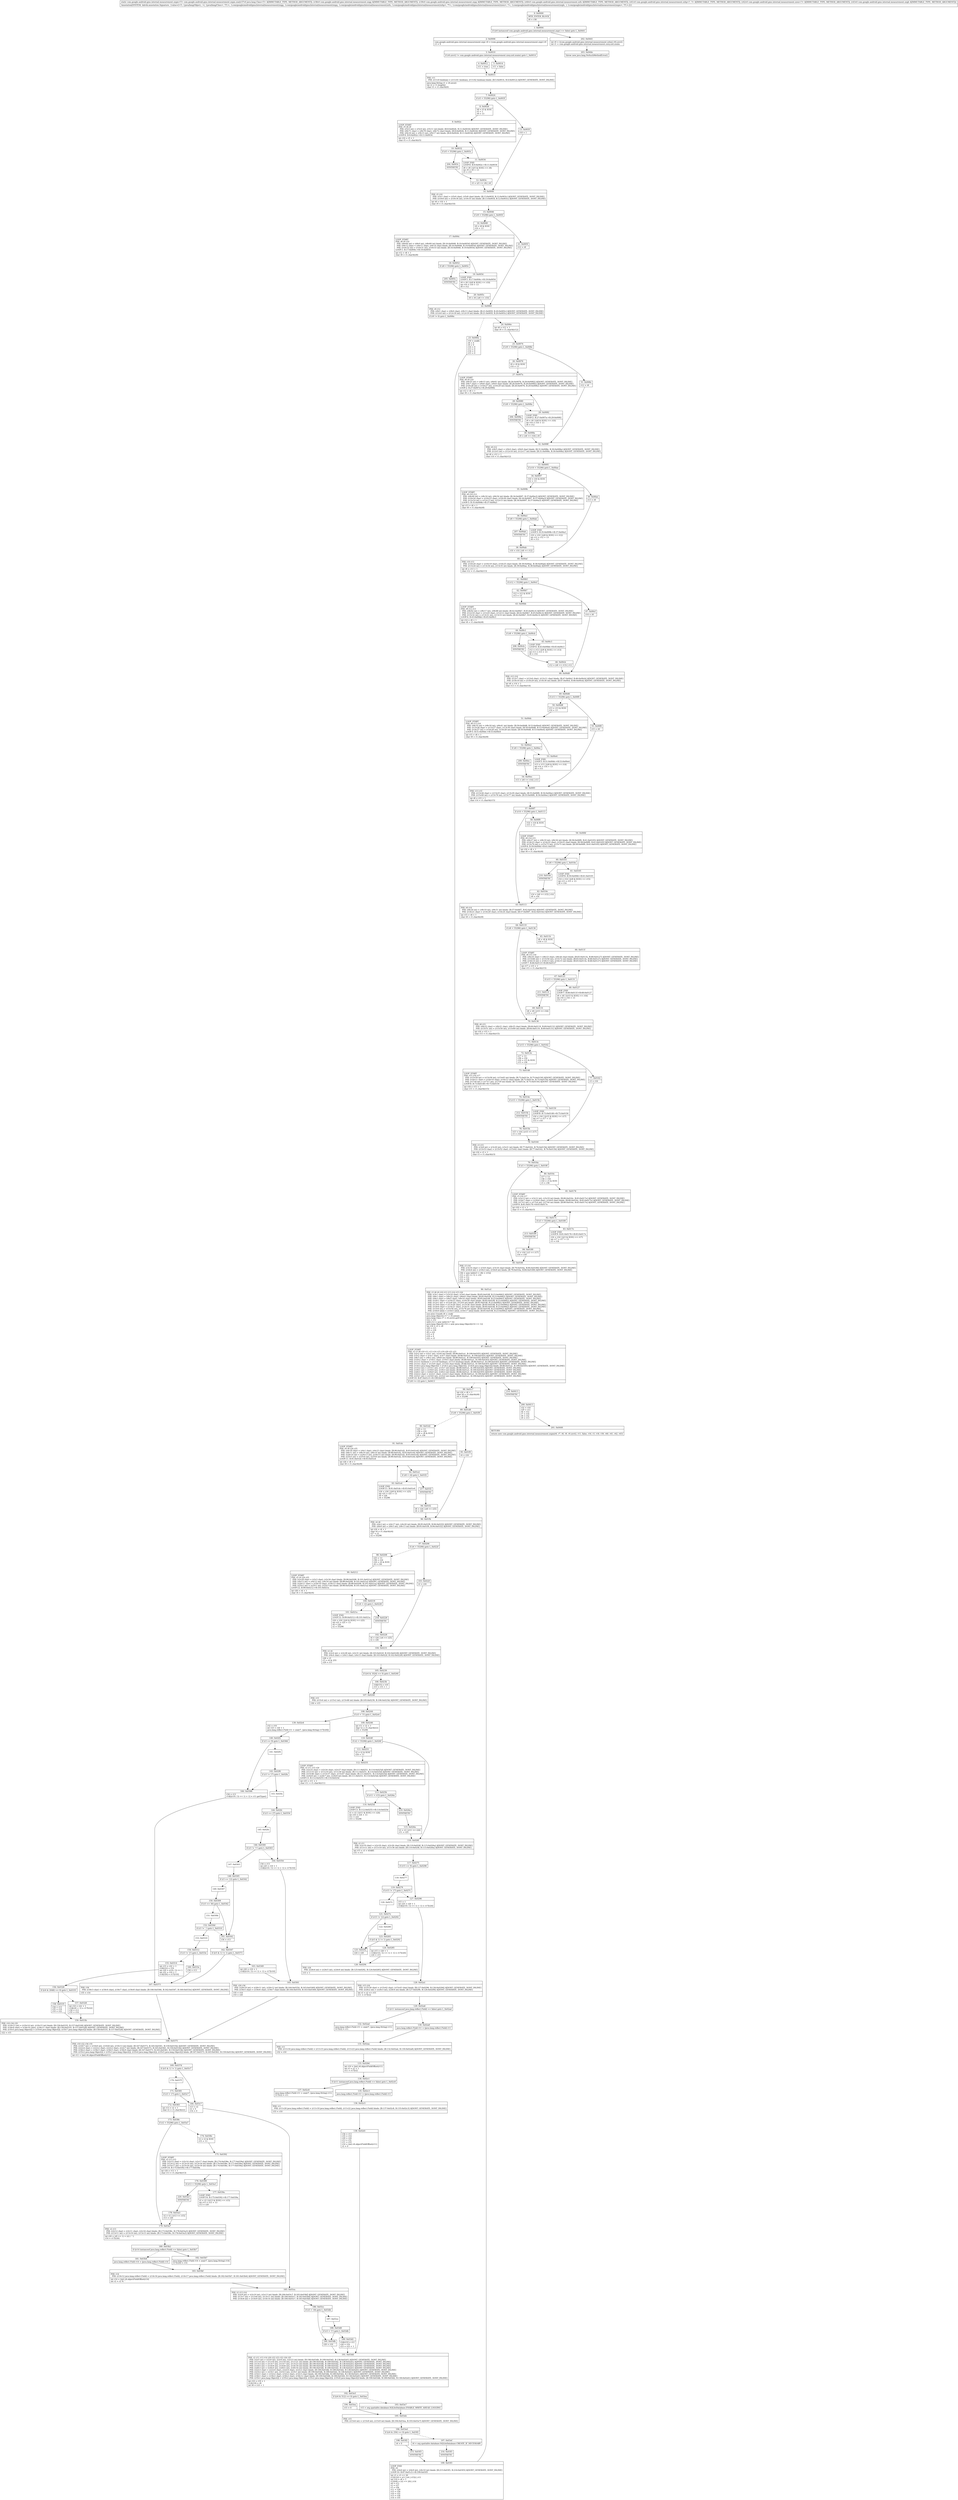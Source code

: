 digraph "CFG forcom.google.android.gms.internal.measurement.zzgm.zza(Ljava\/lang\/Class;Lcom\/google\/android\/gms\/internal\/measurement\/zzgg;Lcom\/google\/android\/gms\/internal\/measurement\/zzgq;Lcom\/google\/android\/gms\/internal\/measurement\/zzfs;Lcom\/google\/android\/gms\/internal\/measurement\/zzhp;Lcom\/google\/android\/gms\/internal\/measurement\/zzen;Lcom\/google\/android\/gms\/internal\/measurement\/zzgb;)Lcom\/google\/android\/gms\/internal\/measurement\/zzgm;" {
Node_0 [shape=record,label="{0\:\ 0x0000|MTH_ENTER_BLOCK\l|r0 = r38\l}"];
Node_1 [shape=record,label="{1\:\ 0x0004|if ((r0 instanceof com.google.android.gms.internal.measurement.zzgv) == false) goto L_0x0441\l}"];
Node_2 [shape=record,label="{2\:\ 0x0006|com.google.android.gms.internal.measurement.zzgv r0 = (com.google.android.gms.internal.measurement.zzgv) r0\lr3 = 0\l}"];
Node_3 [shape=record,label="{3\:\ 0x0010|if (r0.zzvr() != com.google.android.gms.internal.measurement.zzey.zzd.zzaim) goto L_0x0014\l}"];
Node_4 [shape=record,label="{4\:\ 0x0012|r11 = true\l}"];
Node_5 [shape=record,label="{5\:\ 0x0014|r11 = false\l}"];
Node_6 [shape=record,label="{6\:\ 0x0015|PHI: r11 \l  PHI: (r11v0 boolean) = (r11v41 boolean), (r11v42 boolean) binds: [B:5:0x0014, B:4:0x0012] A[DONT_GENERATE, DONT_INLINE]\l|java.lang.String r1 = r0.zzvz()\lint r2 = r1.length()\lchar r5 = r1.charAt(0)\l}"];
Node_7 [shape=record,label="{7\:\ 0x0024|if (r5 \< 55296) goto L_0x003f\l}"];
Node_8 [shape=record,label="{8\:\ 0x0026|r8 = r5 & 8191\lr5 = 1\lr9 = 13\l}"];
Node_9 [shape=record,label="{9\:\ 0x002c|LOOP_START\lPHI: r5 r8 r9 \l  PHI: (r5v5 int) = (r5v4 int), (r5v11 int) binds: [B:8:0x0026, B:11:0x0034] A[DONT_GENERATE, DONT_INLINE]\l  PHI: (r8v71 char) = (r8v70 char), (r8v72 char) binds: [B:8:0x0026, B:11:0x0034] A[DONT_GENERATE, DONT_INLINE]\l  PHI: (r9v16 int) = (r9v15 int), (r9v17 int) binds: [B:8:0x0026, B:11:0x0034] A[DONT_GENERATE, DONT_INLINE]\lLOOP:0: B:9:0x002c\-\>B:11:0x0034\l|int r10 = r5 + 1\lchar r5 = r1.charAt(r5)\l}"];
Node_10 [shape=record,label="{10\:\ 0x0032|if (r5 \< 55296) goto L_0x003c\l}"];
Node_11 [shape=record,label="{11\:\ 0x0034|LOOP_END\lLOOP:0: B:9:0x002c\-\>B:11:0x0034\l|r8 = r8 \| ((r5 & 8191) \<\< r9)\lint r9 = r9 + 13\lr5 = r10\l}"];
Node_12 [shape=record,label="{12\:\ 0x003c|r5 = (r5 \<\< r9) \| r8\l}"];
Node_13 [shape=record,label="{13\:\ 0x003f|r10 = 1\l}"];
Node_14 [shape=record,label="{14\:\ 0x0040|PHI: r5 r10 \l  PHI: (r5v1 char) = (r5v0 char), (r5v8 char) binds: [B:13:0x003f, B:12:0x003c] A[DONT_GENERATE, DONT_INLINE]\l  PHI: (r10v0 int) = (r10v34 int), (r10v35 int) binds: [B:13:0x003f, B:12:0x003c] A[DONT_GENERATE, DONT_INLINE]\l|int r8 = r10 + 1\lchar r9 = r1.charAt(r10)\l}"];
Node_15 [shape=record,label="{15\:\ 0x0046|if (r9 \< 55296) goto L_0x005f\l}"];
Node_16 [shape=record,label="{16\:\ 0x0048|r9 = r9 & 8191\lr10 = 13\l}"];
Node_17 [shape=record,label="{17\:\ 0x004c|LOOP_START\lPHI: r8 r9 r10 \l  PHI: (r8v64 int) = (r8v0 int), (r8v69 int) binds: [B:16:0x0048, B:19:0x0054] A[DONT_GENERATE, DONT_INLINE]\l  PHI: (r9v12 char) = (r9v11 char), (r9v14 char) binds: [B:16:0x0048, B:19:0x0054] A[DONT_GENERATE, DONT_INLINE]\l  PHI: (r10v32 int) = (r10v31 int), (r10v33 int) binds: [B:16:0x0048, B:19:0x0054] A[DONT_GENERATE, DONT_INLINE]\lLOOP:1: B:17:0x004c\-\>B:19:0x0054\l|int r12 = r8 + 1\lchar r8 = r1.charAt(r8)\l}"];
Node_18 [shape=record,label="{18\:\ 0x0052|if (r8 \< 55296) goto L_0x005c\l}"];
Node_19 [shape=record,label="{19\:\ 0x0054|LOOP_END\lLOOP:1: B:17:0x004c\-\>B:19:0x0054\l|r9 = r9 \| ((r8 & 8191) \<\< r10)\lint r10 = r10 + 13\lr8 = r12\l}"];
Node_20 [shape=record,label="{20\:\ 0x005c|r9 = r9 \| (r8 \<\< r10)\l}"];
Node_21 [shape=record,label="{21\:\ 0x005f|r12 = r8\l}"];
Node_22 [shape=record,label="{22\:\ 0x0060|PHI: r9 r12 \l  PHI: (r9v1 char) = (r9v0 char), (r9v13 char) binds: [B:21:0x005f, B:20:0x005c] A[DONT_GENERATE, DONT_INLINE]\l  PHI: (r12v0 int) = (r12v18 int), (r12v19 int) binds: [B:21:0x005f, B:20:0x005c] A[DONT_GENERATE, DONT_INLINE]\l|if (r9 != 0) goto L_0x006e\l}"];
Node_23 [shape=record,label="{23\:\ 0x0062|r16 = zzakh\lr8 = 0\lr9 = 0\lr10 = 0\lr13 = 0\lr14 = 0\lr15 = 0\l}"];
Node_24 [shape=record,label="{24\:\ 0x006e|int r8 = r12 + 1\lchar r9 = r1.charAt(r12)\l}"];
Node_25 [shape=record,label="{25\:\ 0x0074|if (r9 \< 55296) goto L_0x008e\l}"];
Node_26 [shape=record,label="{26\:\ 0x0076|r9 = r9 & 8191\lr10 = 13\l}"];
Node_27 [shape=record,label="{27\:\ 0x007a|LOOP_START\lPHI: r8 r9 r10 \l  PHI: (r8v55 int) = (r8v15 int), (r8v61 int) binds: [B:26:0x0076, B:29:0x0082] A[DONT_GENERATE, DONT_INLINE]\l  PHI: (r9v7 char) = (r9v6 char), (r9v9 char) binds: [B:26:0x0076, B:29:0x0082] A[DONT_GENERATE, DONT_INLINE]\l  PHI: (r10v28 int) = (r10v27 int), (r10v29 int) binds: [B:26:0x0076, B:29:0x0082] A[DONT_GENERATE, DONT_INLINE]\lLOOP:2: B:27:0x007a\-\>B:29:0x0082\l|int r12 = r8 + 1\lchar r8 = r1.charAt(r8)\l}"];
Node_28 [shape=record,label="{28\:\ 0x0080|if (r8 \< 55296) goto L_0x008a\l}"];
Node_29 [shape=record,label="{29\:\ 0x0082|LOOP_END\lLOOP:2: B:27:0x007a\-\>B:29:0x0082\l|r9 = r9 \| ((r8 & 8191) \<\< r10)\lint r10 = r10 + 13\lr8 = r12\l}"];
Node_30 [shape=record,label="{30\:\ 0x008a|r9 = (r8 \<\< r10) \| r9\l}"];
Node_31 [shape=record,label="{31\:\ 0x008e|r12 = r8\l}"];
Node_32 [shape=record,label="{32\:\ 0x008f|PHI: r9 r12 \l  PHI: (r9v5 char) = (r9v4 char), (r9v8 char) binds: [B:31:0x008e, B:30:0x008a] A[DONT_GENERATE, DONT_INLINE]\l  PHI: (r12v5 int) = (r12v16 int), (r12v17 int) binds: [B:31:0x008e, B:30:0x008a] A[DONT_GENERATE, DONT_INLINE]\l|int r8 = r12 + 1\lchar r10 = r1.charAt(r12)\l}"];
Node_33 [shape=record,label="{33\:\ 0x0095|if (r10 \< 55296) goto L_0x00ae\l}"];
Node_34 [shape=record,label="{34\:\ 0x0097|r10 = r10 & 8191\lr12 = 13\l}"];
Node_35 [shape=record,label="{35\:\ 0x009b|LOOP_START\lPHI: r8 r10 r12 \l  PHI: (r8v49 int) = (r8v16 int), (r8v54 int) binds: [B:34:0x0097, B:37:0x00a3] A[DONT_GENERATE, DONT_INLINE]\l  PHI: (r10v24 char) = (r10v23 char), (r10v26 char) binds: [B:34:0x0097, B:37:0x00a3] A[DONT_GENERATE, DONT_INLINE]\l  PHI: (r12v14 int) = (r12v13 int), (r12v15 int) binds: [B:34:0x0097, B:37:0x00a3] A[DONT_GENERATE, DONT_INLINE]\lLOOP:3: B:35:0x009b\-\>B:37:0x00a3\l|int r13 = r8 + 1\lchar r8 = r1.charAt(r8)\l}"];
Node_36 [shape=record,label="{36\:\ 0x00a1|if (r8 \< 55296) goto L_0x00ab\l}"];
Node_37 [shape=record,label="{37\:\ 0x00a3|LOOP_END\lLOOP:3: B:35:0x009b\-\>B:37:0x00a3\l|r10 = r10 \| ((r8 & 8191) \<\< r12)\lint r12 = r12 + 13\lr8 = r13\l}"];
Node_38 [shape=record,label="{38\:\ 0x00ab|r10 = r10 \| (r8 \<\< r12)\l}"];
Node_39 [shape=record,label="{39\:\ 0x00ae|r13 = r8\l}"];
Node_40 [shape=record,label="{40\:\ 0x00af|PHI: r10 r13 \l  PHI: (r10v20 char) = (r10v19 char), (r10v25 char) binds: [B:39:0x00ae, B:38:0x00ab] A[DONT_GENERATE, DONT_INLINE]\l  PHI: (r13v24 int) = (r13v34 int), (r13v35 int) binds: [B:39:0x00ae, B:38:0x00ab] A[DONT_GENERATE, DONT_INLINE]\l|int r8 = r13 + 1\lchar r12 = r1.charAt(r13)\l}"];
Node_41 [shape=record,label="{41\:\ 0x00b5|if (r12 \< 55296) goto L_0x00cf\l}"];
Node_42 [shape=record,label="{42\:\ 0x00b7|r12 = r12 & 8191\lr13 = 13\l}"];
Node_43 [shape=record,label="{43\:\ 0x00bb|LOOP_START\lPHI: r8 r12 r13 \l  PHI: (r8v42 int) = (r8v17 int), (r8v48 int) binds: [B:42:0x00b7, B:45:0x00c3] A[DONT_GENERATE, DONT_INLINE]\l  PHI: (r12v10 char) = (r12v9 char), (r12v12 char) binds: [B:42:0x00b7, B:45:0x00c3] A[DONT_GENERATE, DONT_INLINE]\l  PHI: (r13v32 int) = (r13v31 int), (r13v33 int) binds: [B:42:0x00b7, B:45:0x00c3] A[DONT_GENERATE, DONT_INLINE]\lLOOP:4: B:43:0x00bb\-\>B:45:0x00c3\l|int r14 = r8 + 1\lchar r8 = r1.charAt(r8)\l}"];
Node_44 [shape=record,label="{44\:\ 0x00c1|if (r8 \< 55296) goto L_0x00cb\l}"];
Node_45 [shape=record,label="{45\:\ 0x00c3|LOOP_END\lLOOP:4: B:43:0x00bb\-\>B:45:0x00c3\l|r12 = r12 \| ((r8 & 8191) \<\< r13)\lint r13 = r13 + 13\lr8 = r14\l}"];
Node_46 [shape=record,label="{46\:\ 0x00cb|r12 = (r8 \<\< r13) \| r12\l}"];
Node_47 [shape=record,label="{47\:\ 0x00cf|r14 = r8\l}"];
Node_48 [shape=record,label="{48\:\ 0x00d0|PHI: r12 r14 \l  PHI: (r12v7 char) = (r12v6 char), (r12v11 char) binds: [B:47:0x00cf, B:46:0x00cb] A[DONT_GENERATE, DONT_INLINE]\l  PHI: (r14v19 int) = (r14v29 int), (r14v30 int) binds: [B:47:0x00cf, B:46:0x00cb] A[DONT_GENERATE, DONT_INLINE]\l|int r8 = r14 + 1\lchar r13 = r1.charAt(r14)\l}"];
Node_49 [shape=record,label="{49\:\ 0x00d6|if (r13 \< 55296) goto L_0x00f0\l}"];
Node_50 [shape=record,label="{50\:\ 0x00d8|r13 = r13 & 8191\lr14 = 13\l}"];
Node_51 [shape=record,label="{51\:\ 0x00dc|LOOP_START\lPHI: r8 r13 r14 \l  PHI: (r8v35 int) = (r8v18 int), (r8v41 int) binds: [B:50:0x00d8, B:53:0x00e4] A[DONT_GENERATE, DONT_INLINE]\l  PHI: (r13v28 char) = (r13v27 char), (r13v30 char) binds: [B:50:0x00d8, B:53:0x00e4] A[DONT_GENERATE, DONT_INLINE]\l  PHI: (r14v27 int) = (r14v26 int), (r14v28 int) binds: [B:50:0x00d8, B:53:0x00e4] A[DONT_GENERATE, DONT_INLINE]\lLOOP:5: B:51:0x00dc\-\>B:53:0x00e4\l|int r15 = r8 + 1\lchar r8 = r1.charAt(r8)\l}"];
Node_52 [shape=record,label="{52\:\ 0x00e2|if (r8 \< 55296) goto L_0x00ec\l}"];
Node_53 [shape=record,label="{53\:\ 0x00e4|LOOP_END\lLOOP:5: B:51:0x00dc\-\>B:53:0x00e4\l|r13 = r13 \| ((r8 & 8191) \<\< r14)\lint r14 = r14 + 13\lr8 = r15\l}"];
Node_54 [shape=record,label="{54\:\ 0x00ec|r13 = (r8 \<\< r14) \| r13\l}"];
Node_55 [shape=record,label="{55\:\ 0x00f0|r15 = r8\l}"];
Node_56 [shape=record,label="{56\:\ 0x00f1|PHI: r13 r15 \l  PHI: (r13v26 char) = (r13v25 char), (r13v29 char) binds: [B:55:0x00f0, B:54:0x00ec] A[DONT_GENERATE, DONT_INLINE]\l  PHI: (r15v49 int) = (r15v76 int), (r15v77 int) binds: [B:55:0x00f0, B:54:0x00ec] A[DONT_GENERATE, DONT_INLINE]\l|int r8 = r15 + 1\lchar r14 = r1.charAt(r15)\l}"];
Node_57 [shape=record,label="{57\:\ 0x00f7|if (r14 \< 55296) goto L_0x0113\l}"];
Node_58 [shape=record,label="{58\:\ 0x00f9|r14 = r14 & 8191\lr15 = 13\l}"];
Node_59 [shape=record,label="{59\:\ 0x00fd|LOOP_START\lPHI: r8 r14 r15 \l  PHI: (r8v27 int) = (r8v19 int), (r8v34 int) binds: [B:58:0x00f9, B:61:0x0105] A[DONT_GENERATE, DONT_INLINE]\l  PHI: (r14v23 char) = (r14v22 char), (r14v25 char) binds: [B:58:0x00f9, B:61:0x0105] A[DONT_GENERATE, DONT_INLINE]\l  PHI: (r15v74 int) = (r15v73 int), (r15v75 int) binds: [B:58:0x00f9, B:61:0x0105] A[DONT_GENERATE, DONT_INLINE]\lLOOP:6: B:59:0x00fd\-\>B:61:0x0105\l|int r16 = r8 + 1\lchar r8 = r1.charAt(r8)\l}"];
Node_60 [shape=record,label="{60\:\ 0x0103|if (r8 \< 55296) goto L_0x010e\l}"];
Node_61 [shape=record,label="{61\:\ 0x0105|LOOP_END\lLOOP:6: B:59:0x00fd\-\>B:61:0x0105\l|r14 = r14 \| ((r8 & 8191) \<\< r15)\lint r15 = r15 + 13\lr8 = r16\l}"];
Node_62 [shape=record,label="{62\:\ 0x010e|r14 = (r8 \<\< r15) \| r14\lr8 = r16\l}"];
Node_63 [shape=record,label="{63\:\ 0x0113|PHI: r8 r14 \l  PHI: (r8v20 int) = (r8v19 int), (r8v31 int) binds: [B:57:0x00f7, B:62:0x010e] A[DONT_GENERATE, DONT_INLINE]\l  PHI: (r14v21 char) = (r14v20 char), (r14v24 char) binds: [B:57:0x00f7, B:62:0x010e] A[DONT_GENERATE, DONT_INLINE]\l|int r15 = r8 + 1\lchar r8 = r1.charAt(r8)\l}"];
Node_64 [shape=record,label="{64\:\ 0x0119|if (r8 \< 55296) goto L_0x0136\l}"];
Node_65 [shape=record,label="{65\:\ 0x011b|r8 = r8 & 8191\lr16 = 13\l}"];
Node_66 [shape=record,label="{66\:\ 0x011f|LOOP_START\lPHI: r8 r15 r16 \l  PHI: (r8v24 char) = (r8v23 char), (r8v26 char) binds: [B:65:0x011b, B:68:0x0127] A[DONT_GENERATE, DONT_INLINE]\l  PHI: (r15v66 int) = (r15v50 int), (r15v72 int) binds: [B:65:0x011b, B:68:0x0127] A[DONT_GENERATE, DONT_INLINE]\l  PHI: (r16v14 int) = (r16v13 int), (r16v15 int) binds: [B:65:0x011b, B:68:0x0127] A[DONT_GENERATE, DONT_INLINE]\lLOOP:7: B:66:0x011f\-\>B:68:0x0127\l|int r17 = r15 + 1\lchar r15 = r1.charAt(r15)\l}"];
Node_67 [shape=record,label="{67\:\ 0x0125|if (r15 \< 55296) goto L_0x0131\l}"];
Node_68 [shape=record,label="{68\:\ 0x0127|LOOP_END\lLOOP:7: B:66:0x011f\-\>B:68:0x0127\l|r8 = r8 \| ((r15 & 8191) \<\< r16)\lint r16 = r16 + 13\lr15 = r17\l}"];
Node_69 [shape=record,label="{69\:\ 0x0131|r8 = r8 \| (r15 \<\< r16)\lr15 = r17\l}"];
Node_70 [shape=record,label="{70\:\ 0x0136|PHI: r8 r15 \l  PHI: (r8v22 char) = (r8v21 char), (r8v25 char) binds: [B:64:0x0119, B:69:0x0131] A[DONT_GENERATE, DONT_INLINE]\l  PHI: (r15v51 int) = (r15v50 int), (r15v69 int) binds: [B:64:0x0119, B:69:0x0131] A[DONT_GENERATE, DONT_INLINE]\l|int r16 = r15 + 1\lchar r15 = r1.charAt(r15)\l}"];
Node_71 [shape=record,label="{71\:\ 0x013c|if (r15 \< 55296) goto L_0x0162\l}"];
Node_72 [shape=record,label="{72\:\ 0x013e|r17 = 13\lr36 = r16\lr16 = r15 & 8191\lr15 = r36\l}"];
Node_73 [shape=record,label="{73\:\ 0x0148|LOOP_START\lPHI: r15 r16 r17 \l  PHI: (r15v59 int) = (r15v58 int), (r15v65 int) binds: [B:72:0x013e, B:75:0x0150] A[DONT_GENERATE, DONT_INLINE]\l  PHI: (r16v11 char) = (r16v10 char), (r16v12 char) binds: [B:72:0x013e, B:75:0x0150] A[DONT_GENERATE, DONT_INLINE]\l  PHI: (r17v8 int) = (r17v7 int), (r17v9 int) binds: [B:72:0x013e, B:75:0x0150] A[DONT_GENERATE, DONT_INLINE]\lLOOP:8: B:73:0x0148\-\>B:75:0x0150\l|int r18 = r15 + 1\lchar r15 = r1.charAt(r15)\l}"];
Node_74 [shape=record,label="{74\:\ 0x014e|if (r15 \< 55296) goto L_0x015b\l}"];
Node_75 [shape=record,label="{75\:\ 0x0150|LOOP_END\lLOOP:8: B:73:0x0148\-\>B:75:0x0150\l|r16 = r16 \| ((r15 & 8191) \<\< r17)\lint r17 = r17 + 13\lr15 = r18\l}"];
Node_76 [shape=record,label="{76\:\ 0x015b|r15 = r16 \| (r15 \<\< r17)\lr3 = r18\l}"];
Node_77 [shape=record,label="{77\:\ 0x0162|r3 = r16\l}"];
Node_78 [shape=record,label="{78\:\ 0x0164|PHI: r3 r15 \l  PHI: (r3v8 int) = (r3v20 int), (r3v21 int) binds: [B:77:0x0162, B:76:0x015b] A[DONT_GENERATE, DONT_INLINE]\l  PHI: (r15v53 char) = (r15v52 char), (r15v62 char) binds: [B:77:0x0162, B:76:0x015b] A[DONT_GENERATE, DONT_INLINE]\l|int r16 = r3 + 1\lchar r3 = r1.charAt(r3)\l}"];
Node_79 [shape=record,label="{79\:\ 0x016a|if (r3 \< 55296) goto L_0x018f\l}"];
Node_80 [shape=record,label="{80\:\ 0x016c|r17 = 13\lr36 = r16\lr16 = r3 & 8191\lr3 = r36\l}"];
Node_81 [shape=record,label="{81\:\ 0x0176|LOOP_START\lPHI: r3 r16 r17 \l  PHI: (r3v13 int) = (r3v12 int), (r3v19 int) binds: [B:80:0x016c, B:83:0x017e] A[DONT_GENERATE, DONT_INLINE]\l  PHI: (r16v7 char) = (r16v6 char), (r16v9 char) binds: [B:80:0x016c, B:83:0x017e] A[DONT_GENERATE, DONT_INLINE]\l  PHI: (r17v5 int) = (r17v4 int), (r17v6 int) binds: [B:80:0x016c, B:83:0x017e] A[DONT_GENERATE, DONT_INLINE]\lLOOP:9: B:81:0x0176\-\>B:83:0x017e\l|int r18 = r3 + 1\lchar r3 = r1.charAt(r3)\l}"];
Node_82 [shape=record,label="{82\:\ 0x017c|if (r3 \< 55296) goto L_0x0189\l}"];
Node_83 [shape=record,label="{83\:\ 0x017e|LOOP_END\lLOOP:9: B:81:0x0176\-\>B:83:0x017e\l|r16 = r16 \| ((r3 & 8191) \<\< r17)\lint r17 = r17 + 13\lr3 = r18\l}"];
Node_84 [shape=record,label="{84\:\ 0x0189|r3 = r16 \| (r3 \<\< r17)\lr16 = r18\l}"];
Node_85 [shape=record,label="{85\:\ 0x018f|PHI: r3 r16 \l  PHI: (r3v10 char) = (r3v9 char), (r3v16 char) binds: [B:79:0x016a, B:84:0x0189] A[DONT_GENERATE, DONT_INLINE]\l  PHI: (r16v4 int) = (r16v3 int), (r16v8 int) binds: [B:79:0x016a, B:84:0x0189] A[DONT_GENERATE, DONT_INLINE]\l|r36 = new int[((r3 + r8) + r15)]\lr15 = (r9 \<\< 1) + r10\lr10 = r12\lr12 = r16\lr16 = r36\l}"];
Node_86 [shape=record,label="{86\:\ 0x01a1|PHI: r3 r8 r9 r10 r12 r13 r14 r15 r16 \l  PHI: (r3v1 char) = (r3v10 char), (r3v0 char) binds: [B:85:0x018f, B:23:0x0062] A[DONT_GENERATE, DONT_INLINE]\l  PHI: (r8v1 char) = (r8v22 char), (r8v63 char) binds: [B:85:0x018f, B:23:0x0062] A[DONT_GENERATE, DONT_INLINE]\l  PHI: (r9v2 char) = (r9v5 char), (r9v10 char) binds: [B:85:0x018f, B:23:0x0062] A[DONT_GENERATE, DONT_INLINE]\l  PHI: (r10v1 char) = (r10v22 char), (r10v30 char) binds: [B:85:0x018f, B:23:0x0062] A[DONT_GENERATE, DONT_INLINE]\l  PHI: (r12v1 int) = (r12v8 int), (r12v0 int) binds: [B:85:0x018f, B:23:0x0062] A[DONT_GENERATE, DONT_INLINE]\l  PHI: (r13v0 char) = (r13v26 char), (r13v36 char) binds: [B:85:0x018f, B:23:0x0062] A[DONT_GENERATE, DONT_INLINE]\l  PHI: (r14v0 char) = (r14v21 char), (r14v31 char) binds: [B:85:0x018f, B:23:0x0062] A[DONT_GENERATE, DONT_INLINE]\l  PHI: (r15v0 int) = (r15v56 int), (r15v78 int) binds: [B:85:0x018f, B:23:0x0062] A[DONT_GENERATE, DONT_INLINE]\l  PHI: (r16v0 int[]) = (r16v5 int[]), (r16v17 int[]) binds: [B:85:0x018f, B:23:0x0062] A[DONT_GENERATE, DONT_INLINE]\l|sun.misc.Unsafe r6 = zzaki\ljava.lang.Object[] r17 = r0.zzwa()\ljava.lang.Class r7 = r0.zzvt().getClass()\lr22 = r12\lint[] r12 = new int[(r14 * 3)]\ljava.lang.Object[] r14 = new java.lang.Object[(r14 \<\< 1)]\lint r18 = r3 + r8\lr20 = r15\lr23 = r18\lr8 = r22\lr15 = 0\lr19 = 0\lr22 = r3\l}"];
Node_87 [shape=record,label="{87\:\ 0x01c5|LOOP_START\lPHI: r2 r3 r8 r10 r11 r13 r14 r15 r19 r20 r22 r23 \l  PHI: (r2v2 int) = (r2v1 int), (r2v8 int) binds: [B:86:0x01a1, B:199:0x03f3] A[DONT_GENERATE, DONT_INLINE]\l  PHI: (r3v2 char) = (r3v1 char), (r3v7 char) binds: [B:86:0x01a1, B:199:0x03f3] A[DONT_GENERATE, DONT_INLINE]\l  PHI: (r8v3 int) = (r8v2 int), (r8v8 int) binds: [B:86:0x01a1, B:199:0x03f3] A[DONT_GENERATE, DONT_INLINE]\l  PHI: (r10v2 char) = (r10v1 char), (r10v5 char) binds: [B:86:0x01a1, B:199:0x03f3] A[DONT_GENERATE, DONT_INLINE]\l  PHI: (r11v1 boolean) = (r11v0 boolean), (r11v5 boolean) binds: [B:86:0x01a1, B:199:0x03f3] A[DONT_GENERATE, DONT_INLINE]\l  PHI: (r13v1 char) = (r13v0 char), (r13v4 char) binds: [B:86:0x01a1, B:199:0x03f3] A[DONT_GENERATE, DONT_INLINE]\l  PHI: (r14v3 java.lang.Object[]) = (r14v2 java.lang.Object[]), (r14v6 java.lang.Object[]) binds: [B:86:0x01a1, B:199:0x03f3] A[DONT_GENERATE, DONT_INLINE]\l  PHI: (r15v2 int) = (r15v1 int), (r15v7 int) binds: [B:86:0x01a1, B:199:0x03f3] A[DONT_GENERATE, DONT_INLINE]\l  PHI: (r19v1 int) = (r19v0 int), (r19v3 int) binds: [B:86:0x01a1, B:199:0x03f3] A[DONT_GENERATE, DONT_INLINE]\l  PHI: (r20v1 int) = (r20v0 int), (r20v3 int) binds: [B:86:0x01a1, B:199:0x03f3] A[DONT_GENERATE, DONT_INLINE]\l  PHI: (r22v2 char) = (r22v1 char), (r22v3 char) binds: [B:86:0x01a1, B:199:0x03f3] A[DONT_GENERATE, DONT_INLINE]\l  PHI: (r23v1 int) = (r23v0 int), (r23v2 int) binds: [B:86:0x01a1, B:199:0x03f3] A[DONT_GENERATE, DONT_INLINE]\lLOOP:10: B:87:0x01c5\-\>B:199:0x03f3\l|if (r8 \>= r2) goto L_0x0413\l}"];
Node_88 [shape=record,label="{88\:\ 0x01c7|int r24 = r8 + 1\lchar r8 = r1.charAt(r8)\lr4 = 55296\l}"];
Node_89 [shape=record,label="{89\:\ 0x01d0|if (r8 \< 55296) goto L_0x01f9\l}"];
Node_90 [shape=record,label="{90\:\ 0x01d2|r25 = 13\lr36 = r24\lr24 = r8 & 8191\lr8 = r36\l}"];
Node_91 [shape=record,label="{91\:\ 0x01dc|LOOP_START\lPHI: r4 r8 r24 r25 \l  PHI: (r4v18 char) = (r4v1 char), (r4v23 char) binds: [B:90:0x01d2, B:93:0x01e4] A[DONT_GENERATE, DONT_INLINE]\l  PHI: (r8v11 int) = (r8v10 int), (r8v14 int) binds: [B:90:0x01d2, B:93:0x01e4] A[DONT_GENERATE, DONT_INLINE]\l  PHI: (r24v14 int) = (r24v13 int), (r24v15 int) binds: [B:90:0x01d2, B:93:0x01e4] A[DONT_GENERATE, DONT_INLINE]\l  PHI: (r25v5 int) = (r25v4 int), (r25v6 int) binds: [B:90:0x01d2, B:93:0x01e4] A[DONT_GENERATE, DONT_INLINE]\lLOOP:11: B:91:0x01dc\-\>B:93:0x01e4\l|int r26 = r8 + 1\lchar r8 = r1.charAt(r8)\l}"];
Node_92 [shape=record,label="{92\:\ 0x01e2|if (r8 \< r4) goto L_0x01f2\l}"];
Node_93 [shape=record,label="{93\:\ 0x01e4|LOOP_END\lLOOP:11: B:91:0x01dc\-\>B:93:0x01e4\l|r24 = r24 \| ((r8 & 8191) \<\< r25)\lint r25 = r25 + 13\lr8 = r26\lr4 = 55296\l}"];
Node_94 [shape=record,label="{94\:\ 0x01f2|r8 = r24 \| (r8 \<\< r25)\lr4 = r26\l}"];
Node_95 [shape=record,label="{95\:\ 0x01f9|r4 = r24\l}"];
Node_96 [shape=record,label="{96\:\ 0x01fb|PHI: r4 r8 \l  PHI: (r4v2 int) = (r4v17 int), (r4v20 int) binds: [B:95:0x01f9, B:94:0x01f2] A[DONT_GENERATE, DONT_INLINE]\l  PHI: (r8v6 int) = (r8v5 int), (r8v13 int) binds: [B:95:0x01f9, B:94:0x01f2] A[DONT_GENERATE, DONT_INLINE]\l|int r24 = r4 + 1\lchar r4 = r1.charAt(r4)\lr27 = r2\lr2 = 55296\l}"];
Node_97 [shape=record,label="{97\:\ 0x0206|if (r4 \< 55296) goto L_0x022f\l}"];
Node_98 [shape=record,label="{98\:\ 0x0208|r25 = 13\lr36 = r24\lr24 = r4 & 8191\lr4 = r36\l}"];
Node_99 [shape=record,label="{99\:\ 0x0212|LOOP_START\lPHI: r2 r4 r24 r25 \l  PHI: (r2v29 char) = (r2v3 char), (r2v34 char) binds: [B:98:0x0208, B:101:0x021a] A[DONT_GENERATE, DONT_INLINE]\l  PHI: (r4v13 int) = (r4v12 int), (r4v16 int) binds: [B:98:0x0208, B:101:0x021a] A[DONT_GENERATE, DONT_INLINE]\l  PHI: (r24v11 char) = (r24v10 char), (r24v12 char) binds: [B:98:0x0208, B:101:0x021a] A[DONT_GENERATE, DONT_INLINE]\l  PHI: (r25v2 int) = (r25v1 int), (r25v3 int) binds: [B:98:0x0208, B:101:0x021a] A[DONT_GENERATE, DONT_INLINE]\lLOOP:12: B:99:0x0212\-\>B:101:0x021a\l|int r26 = r4 + 1\lchar r4 = r1.charAt(r4)\l}"];
Node_100 [shape=record,label="{100\:\ 0x0218|if (r4 \< r2) goto L_0x0228\l}"];
Node_101 [shape=record,label="{101\:\ 0x021a|LOOP_END\lLOOP:12: B:99:0x0212\-\>B:101:0x021a\l|r24 = r24 \| ((r4 & 8191) \<\< r25)\lint r25 = r25 + 13\lr4 = r26\lr2 = 55296\l}"];
Node_102 [shape=record,label="{102\:\ 0x0228|r4 = r24 \| (r4 \<\< r25)\lr2 = r26\l}"];
Node_103 [shape=record,label="{103\:\ 0x022f|r2 = r24\l}"];
Node_104 [shape=record,label="{104\:\ 0x0231|PHI: r2 r4 \l  PHI: (r2v4 int) = (r2v28 int), (r2v31 int) binds: [B:103:0x022f, B:102:0x0228] A[DONT_GENERATE, DONT_INLINE]\l  PHI: (r4v4 char) = (r4v3 char), (r4v15 char) binds: [B:103:0x022f, B:102:0x0228] A[DONT_GENERATE, DONT_INLINE]\l|r28 = r3\lr3 = r4 & 255\lr29 = r11\l}"];
Node_105 [shape=record,label="{105\:\ 0x0239|if ((r4 & 1024) == 0) goto L_0x0240\l}"];
Node_106 [shape=record,label="{106\:\ 0x023b|r16[r15] = r19\lr15 = r15 + 1\l}"];
Node_107 [shape=record,label="{107\:\ 0x0240|PHI: r15 \l  PHI: (r15v4 int) = (r15v2 int), (r15v48 int) binds: [B:105:0x0239, B:106:0x023b] A[DONT_GENERATE, DONT_INLINE]\l|r30 = r15\l}"];
Node_108 [shape=record,label="{108\:\ 0x0244|if (r3 \< '3') goto L_0x02e4\l}"];
Node_109 [shape=record,label="{109\:\ 0x0246|int r11 = r2 + 1\lchar r2 = r1.charAt(r2)\lr15 = 55296\l}"];
Node_110 [shape=record,label="{110\:\ 0x024f|if (r2 \< 55296) goto L_0x026f\l}"];
Node_111 [shape=record,label="{111\:\ 0x0251|r2 = r2 & 8191\lr24 = 13\l}"];
Node_112 [shape=record,label="{112\:\ 0x0255|LOOP_START\lPHI: r2 r11 r15 r24 \l  PHI: (r2v25 char) = (r2v24 char), (r2v27 char) binds: [B:111:0x0251, B:114:0x025d] A[DONT_GENERATE, DONT_INLINE]\l  PHI: (r11v33 int) = (r11v10 int), (r11v39 int) binds: [B:111:0x0251, B:114:0x025d] A[DONT_GENERATE, DONT_INLINE]\l  PHI: (r15v46 char) = (r15v37 char), (r15v47 char) binds: [B:111:0x0251, B:114:0x025d] A[DONT_GENERATE, DONT_INLINE]\l  PHI: (r24v8 int) = (r24v7 int), (r24v9 int) binds: [B:111:0x0251, B:114:0x025d] A[DONT_GENERATE, DONT_INLINE]\lLOOP:13: B:112:0x0255\-\>B:114:0x025d\l|int r25 = r11 + 1\lchar r11 = r1.charAt(r11)\l}"];
Node_113 [shape=record,label="{113\:\ 0x025b|if (r11 \< r15) goto L_0x026a\l}"];
Node_114 [shape=record,label="{114\:\ 0x025d|LOOP_END\lLOOP:13: B:112:0x0255\-\>B:114:0x025d\l|r2 = r2 \| ((r11 & 8191) \<\< r24)\lint r24 = r24 + 13\lr11 = r25\lr15 = 55296\l}"];
Node_115 [shape=record,label="{115\:\ 0x026a|r2 = r2 \| (r11 \<\< r24)\lr11 = r25\l}"];
Node_116 [shape=record,label="{116\:\ 0x026f|PHI: r2 r11 \l  PHI: (r2v19 char) = (r2v18 char), (r2v26 char) binds: [B:110:0x024f, B:115:0x026a] A[DONT_GENERATE, DONT_INLINE]\l  PHI: (r11v11 int) = (r11v10 int), (r11v36 int) binds: [B:110:0x024f, B:115:0x026a] A[DONT_GENERATE, DONT_INLINE]\l|int r15 = r3 + 65485\lr31 = r11\l}"];
Node_117 [shape=record,label="{117\:\ 0x0275|if (r15 == 9) goto L_0x0296\l}"];
Node_118 [shape=record,label="{118\:\ 0x0277}"];
Node_119 [shape=record,label="{119\:\ 0x0279|if (r15 != 17) goto L_0x027c\l}"];
Node_120 [shape=record,label="{120\:\ 0x027c}"];
Node_121 [shape=record,label="{121\:\ 0x027e|if (r15 != 12) goto L_0x0292\l}"];
Node_122 [shape=record,label="{122\:\ 0x0280}"];
Node_123 [shape=record,label="{123\:\ 0x0283|if ((r5 & 1) != 1) goto L_0x0292\l}"];
Node_124 [shape=record,label="{124\:\ 0x0285|int r15 = r20 + 1\lr14[((r19 \/ 3) \<\< 1) + 1] = r17[r20]\lr24 = r15\l}"];
Node_125 [shape=record,label="{125\:\ 0x0292|r24 = r20\l}"];
Node_126 [shape=record,label="{126\:\ 0x0294|PHI: r24 \l  PHI: (r24v4 int) = (r24v5 int), (r24v6 int) binds: [B:125:0x0292, B:124:0x0285] A[DONT_GENERATE, DONT_INLINE]\l|r15 = 1\l}"];
Node_127 [shape=record,label="{127\:\ 0x0296|r15 = 1\lint r24 = r20 + 1\lr14[((r19 \/ 3) \<\< 1) + 1] = r17[r20]\l}"];
Node_128 [shape=record,label="{128\:\ 0x02a1|PHI: r15 r24 \l  PHI: (r15v39 char) = (r15v42 char), (r15v43 char) binds: [B:127:0x0296, B:126:0x0294] A[DONT_GENERATE, DONT_INLINE]\l  PHI: (r24v2 int) = (r24v3 int), (r24v4 int) binds: [B:127:0x0296, B:126:0x0294] A[DONT_GENERATE, DONT_INLINE]\l|int r2 = r2 \<\< r15\lr11 = r17[r2]\l}"];
Node_129 [shape=record,label="{129\:\ 0x02a6|if ((r11 instanceof java.lang.reflect.Field) == false) goto L_0x02ad\l}"];
Node_130 [shape=record,label="{130\:\ 0x02a8|java.lang.reflect.Field r11 = (java.lang.reflect.Field) r11\l}"];
Node_131 [shape=record,label="{131\:\ 0x02aa|PHI: r11 \l  PHI: (r11v16 java.lang.reflect.Field) = (r11v15 java.lang.reflect.Field), (r11v23 java.lang.reflect.Field) binds: [B:132:0x02ad, B:130:0x02a8] A[DONT_GENERATE, DONT_INLINE]\l|r32 = r10\l}"];
Node_132 [shape=record,label="{132\:\ 0x02ad|java.lang.reflect.Field r11 = zza(r7, (java.lang.String) r11)\lr17[r2] = r11\l}"];
Node_133 [shape=record,label="{133\:\ 0x02b6|int r10 = (int) r6.objectFieldOffset(r11)\lint r2 = r2 + 1\lr11 = r17[r2]\l}"];
Node_134 [shape=record,label="{134\:\ 0x02c1|if ((r11 instanceof java.lang.reflect.Field) == false) goto L_0x02c8\l}"];
Node_135 [shape=record,label="{135\:\ 0x02c3|java.lang.reflect.Field r11 = (java.lang.reflect.Field) r11\l}"];
Node_136 [shape=record,label="{136\:\ 0x02c5|PHI: r11 \l  PHI: (r11v20 java.lang.reflect.Field) = (r11v19 java.lang.reflect.Field), (r11v22 java.lang.reflect.Field) binds: [B:137:0x02c8, B:135:0x02c3] A[DONT_GENERATE, DONT_INLINE]\l|r33 = r10\l}"];
Node_137 [shape=record,label="{137\:\ 0x02c8|java.lang.reflect.Field r11 = zza(r7, (java.lang.String) r11)\lr17[r2] = r11\l}"];
Node_138 [shape=record,label="{138\:\ 0x02d1|r34 = r13\lr35 = r14\lr20 = r24\lr13 = r31\lr11 = r33\lr14 = (int) r6.objectFieldOffset(r11)\lr2 = 0\l}"];
Node_139 [shape=record,label="{139\:\ 0x02e4|r32 = r10\lint r10 = r20 + 1\ljava.lang.reflect.Field r11 = zza(r7, (java.lang.String) r17[r20])\l}"];
Node_140 [shape=record,label="{140\:\ 0x02f2|if (r3 == 9) goto L_0x0366\l}"];
Node_141 [shape=record,label="{141\:\ 0x02f4}"];
Node_142 [shape=record,label="{142\:\ 0x02f6|if (r3 != 17) goto L_0x02fa\l}"];
Node_143 [shape=record,label="{143\:\ 0x02fa}"];
Node_144 [shape=record,label="{144\:\ 0x02fc|if (r3 == 27) goto L_0x0354\l}"];
Node_145 [shape=record,label="{145\:\ 0x02fe}"];
Node_146 [shape=record,label="{146\:\ 0x0300|if (r3 != '1') goto L_0x0303\l}"];
Node_147 [shape=record,label="{147\:\ 0x0303}"];
Node_148 [shape=record,label="{148\:\ 0x0305|if (r3 == 12) goto L_0x0342\l}"];
Node_149 [shape=record,label="{149\:\ 0x0307}"];
Node_150 [shape=record,label="{150\:\ 0x0309|if (r3 == 30) goto L_0x0342\l}"];
Node_151 [shape=record,label="{151\:\ 0x030b}"];
Node_152 [shape=record,label="{152\:\ 0x030d|if (r3 != ',') goto L_0x0310\l}"];
Node_153 [shape=record,label="{153\:\ 0x0310}"];
Node_154 [shape=record,label="{154\:\ 0x0312|if (r3 != '2') goto L_0x033e\l}"];
Node_155 [shape=record,label="{155\:\ 0x0314|int r15 = r22 + 1\lr16[r22] = r19\lint r20 = (r19 \/ 3) \<\< 1\lint r22 = r10 + 1\lr14[r20] = r17[r10]\l}"];
Node_156 [shape=record,label="{156\:\ 0x0326|if ((r4 & 2048) == 0) goto L_0x0335\l}"];
Node_157 [shape=record,label="{157\:\ 0x0328|int r10 = r22 + 1\lr14[r20 + 1] = r17[r22]\lr34 = r13\lr35 = r14\l}"];
Node_158 [shape=record,label="{158\:\ 0x0335|r34 = r13\lr35 = r14\lr10 = r22\l}"];
Node_159 [shape=record,label="{159\:\ 0x033b|PHI: r10 r34 r35 \l  PHI: (r10v13 int) = (r10v14 int), (r10v15 int) binds: [B:158:0x0335, B:157:0x0328] A[DONT_GENERATE, DONT_INLINE]\l  PHI: (r34v9 char) = (r34v10 char), (r34v11 char) binds: [B:158:0x0335, B:157:0x0328] A[DONT_GENERATE, DONT_INLINE]\l  PHI: (r35v5 java.lang.Object[]) = (r35v6 java.lang.Object[]), (r35v7 java.lang.Object[]) binds: [B:158:0x0335, B:157:0x0328] A[DONT_GENERATE, DONT_INLINE]\l|r22 = r15\l}"];
Node_160 [shape=record,label="{160\:\ 0x033e|r34 = r13\l}"];
Node_161 [shape=record,label="{161\:\ 0x0342|r34 = r13\l}"];
Node_162 [shape=record,label="{162\:\ 0x0347|if ((r5 & 1) != 1) goto L_0x0373\l}"];
Node_163 [shape=record,label="{163\:\ 0x0349|int r20 = r10 + 1\lr14[((r19 \/ 3) \<\< 1) + 1] = r17[r10]\l}"];
Node_164 [shape=record,label="{164\:\ 0x0354|r34 = r13\lint r20 = r10 + 1\lr14[((r19 \/ 3) \<\< 1) + 1] = r17[r10]\l}"];
Node_165 [shape=record,label="{165\:\ 0x0361|PHI: r20 r34 \l  PHI: (r20v10 int) = (r20v11 int), (r20v12 int) binds: [B:164:0x0354, B:163:0x0349] A[DONT_GENERATE, DONT_INLINE]\l  PHI: (r34v5 char) = (r34v6 char), (r34v7 char) binds: [B:164:0x0354, B:163:0x0349] A[DONT_GENERATE, DONT_INLINE]\l|r35 = r14\lr10 = r20\l}"];
Node_166 [shape=record,label="{166\:\ 0x0366|r34 = r13\lr14[((r19 \/ 3) \<\< 1) + 1] = r11.getType()\l}"];
Node_167 [shape=record,label="{167\:\ 0x0373|PHI: r34 \l  PHI: (r34v3 char) = (r34v4 char), (r34v7 char), (r34v8 char) binds: [B:166:0x0366, B:162:0x0347, B:160:0x033e] A[DONT_GENERATE, DONT_INLINE]\l|r35 = r14\l}"];
Node_168 [shape=record,label="{168\:\ 0x0375|PHI: r10 r22 r34 r35 \l  PHI: (r10v7 int) = (r10v6 int), (r10v8 int), (r10v13 int) binds: [B:167:0x0373, B:165:0x0361, B:159:0x033b] A[DONT_GENERATE, DONT_INLINE]\l  PHI: (r22v4 char) = (r22v2 char), (r22v2 char), (r22v7 int) binds: [B:167:0x0373, B:165:0x0361, B:159:0x033b] A[DONT_GENERATE, DONT_INLINE]\l  PHI: (r34v2 char) = (r34v3 char), (r34v5 char), (r34v9 char) binds: [B:167:0x0373, B:165:0x0361, B:159:0x033b] A[DONT_GENERATE, DONT_INLINE]\l  PHI: (r35v2 java.lang.Object[]) = (r35v3 java.lang.Object[]), (r35v4 java.lang.Object[]), (r35v5 java.lang.Object[]) binds: [B:167:0x0373, B:165:0x0361, B:159:0x033b] A[DONT_GENERATE, DONT_INLINE]\l|int r11 = (int) r6.objectFieldOffset(r11)\l}"];
Node_169 [shape=record,label="{169\:\ 0x037d|if ((r5 & 1) != 1) goto L_0x03c7\l}"];
Node_170 [shape=record,label="{170\:\ 0x037f}"];
Node_171 [shape=record,label="{171\:\ 0x0381|if (r3 \> 17) goto L_0x03c7\l}"];
Node_172 [shape=record,label="{172\:\ 0x0383|int r13 = r2 + 1\lchar r2 = r1.charAt(r2)\l}"];
Node_173 [shape=record,label="{173\:\ 0x038c|if (r2 \< 55296) goto L_0x03a7\l}"];
Node_174 [shape=record,label="{174\:\ 0x038e|r2 = r2 & 8191\lr15 = 13\l}"];
Node_175 [shape=record,label="{175\:\ 0x0392|LOOP_START\lPHI: r2 r13 r15 \l  PHI: (r2v15 char) = (r2v14 char), (r2v17 char) binds: [B:174:0x038e, B:177:0x039a] A[DONT_GENERATE, DONT_INLINE]\l  PHI: (r13v12 int) = (r13v10 int), (r13v18 int) binds: [B:174:0x038e, B:177:0x039a] A[DONT_GENERATE, DONT_INLINE]\l  PHI: (r15v17 int) = (r15v16 int), (r15v18 int) binds: [B:174:0x038e, B:177:0x039a] A[DONT_GENERATE, DONT_INLINE]\lLOOP:14: B:175:0x0392\-\>B:177:0x039a\l|int r20 = r13 + 1\lchar r13 = r1.charAt(r13)\l}"];
Node_176 [shape=record,label="{176\:\ 0x0398|if (r13 \< 55296) goto L_0x03a3\l}"];
Node_177 [shape=record,label="{177\:\ 0x039a|LOOP_END\lLOOP:14: B:175:0x0392\-\>B:177:0x039a\l|r2 = r2 \| ((r13 & 8191) \<\< r15)\lint r15 = r15 + 13\lr13 = r20\l}"];
Node_178 [shape=record,label="{178\:\ 0x03a3|r2 = r2 \| (r13 \<\< r15)\lr13 = r20\l}"];
Node_179 [shape=record,label="{179\:\ 0x03a7|PHI: r2 r13 \l  PHI: (r2v12 char) = (r2v11 char), (r2v16 char) binds: [B:173:0x038c, B:178:0x03a3] A[DONT_GENERATE, DONT_INLINE]\l  PHI: (r13v11 int) = (r13v10 int), (r13v15 int) binds: [B:173:0x038c, B:178:0x03a3] A[DONT_GENERATE, DONT_INLINE]\l|int r20 = (r9 \<\< 1) + (r2 \/ ' ')\lr14 = r17[r20]\l}"];
Node_180 [shape=record,label="{180\:\ 0x03b2|if ((r14 instanceof java.lang.reflect.Field) == false) goto L_0x03b7\l}"];
Node_181 [shape=record,label="{181\:\ 0x03b4|java.lang.reflect.Field r14 = (java.lang.reflect.Field) r14\l}"];
Node_182 [shape=record,label="{182\:\ 0x03b7|java.lang.reflect.Field r14 = zza(r7, (java.lang.String) r14)\lr17[r20] = r14\l}"];
Node_183 [shape=record,label="{183\:\ 0x03bf|PHI: r14 \l  PHI: (r14v12 java.lang.reflect.Field) = (r14v16 java.lang.reflect.Field), (r14v17 java.lang.reflect.Field) binds: [B:182:0x03b7, B:181:0x03b4] A[DONT_GENERATE, DONT_INLINE]\l|int r14 = (int) r6.objectFieldOffset(r14)\lint r2 = r2 % ' '\l}"];
Node_184 [shape=record,label="{184\:\ 0x03c7|r13 = r2\lr2 = 0\lr14 = 0\l}"];
Node_185 [shape=record,label="{185\:\ 0x03ca|PHI: r2 r13 r14 \l  PHI: (r2v9 int) = (r2v10 int), (r2v13 int) binds: [B:184:0x03c7, B:183:0x03bf] A[DONT_GENERATE, DONT_INLINE]\l  PHI: (r13v7 int) = (r13v8 int), (r13v11 int) binds: [B:184:0x03c7, B:183:0x03bf] A[DONT_GENERATE, DONT_INLINE]\l  PHI: (r14v8 int) = (r14v9 int), (r14v14 int) binds: [B:184:0x03c7, B:183:0x03bf] A[DONT_GENERATE, DONT_INLINE]\l}"];
Node_186 [shape=record,label="{186\:\ 0x03cc|if (r3 \< 18) goto L_0x03db\l}"];
Node_187 [shape=record,label="{187\:\ 0x03ce}"];
Node_188 [shape=record,label="{188\:\ 0x03d0|if (r3 \> '1') goto L_0x03db\l}"];
Node_189 [shape=record,label="{189\:\ 0x03d2|r16[r23] = r11\lr20 = r10\lr23 = r23 + 1\l}"];
Node_190 [shape=record,label="{190\:\ 0x03db|r20 = r10\l}"];
Node_191 [shape=record,label="{191\:\ 0x03dd|PHI: r2 r11 r13 r14 r20 r22 r23 r32 r34 r35 \l  PHI: (r2v5 int) = (r2v9 int), (r2v9 int), (r2v23 int) binds: [B:190:0x03db, B:189:0x03d2, B:138:0x02d1] A[DONT_GENERATE, DONT_INLINE]\l  PHI: (r11v4 int) = (r11v9 int), (r11v9 int), (r11v21 int) binds: [B:190:0x03db, B:189:0x03d2, B:138:0x02d1] A[DONT_GENERATE, DONT_INLINE]\l  PHI: (r13v3 int) = (r13v7 int), (r13v7 int), (r13v23 int) binds: [B:190:0x03db, B:189:0x03d2, B:138:0x02d1] A[DONT_GENERATE, DONT_INLINE]\l  PHI: (r14v5 int) = (r14v8 int), (r14v8 int), (r14v18 int) binds: [B:190:0x03db, B:189:0x03d2, B:138:0x02d1] A[DONT_GENERATE, DONT_INLINE]\l  PHI: (r20v3 int) = (r20v4 int), (r20v5 int), (r20v16 int) binds: [B:190:0x03db, B:189:0x03d2, B:138:0x02d1] A[DONT_GENERATE, DONT_INLINE]\l  PHI: (r22v3 char) = (r22v4 char), (r22v4 char), (r22v2 char) binds: [B:190:0x03db, B:189:0x03d2, B:138:0x02d1] A[DONT_GENERATE, DONT_INLINE]\l  PHI: (r23v2 int) = (r23v1 int), (r23v3 int), (r23v1 int) binds: [B:190:0x03db, B:189:0x03d2, B:138:0x02d1] A[DONT_GENERATE, DONT_INLINE]\l  PHI: (r32v1 char) = (r32v2 char), (r32v2 char), (r32v3 char) binds: [B:190:0x03db, B:189:0x03d2, B:138:0x02d1] A[DONT_GENERATE, DONT_INLINE]\l  PHI: (r34v1 char) = (r34v2 char), (r34v2 char), (r34v12 char) binds: [B:190:0x03db, B:189:0x03d2, B:138:0x02d1] A[DONT_GENERATE, DONT_INLINE]\l  PHI: (r35v1 java.lang.Object[]) = (r35v2 java.lang.Object[]), (r35v2 java.lang.Object[]), (r35v8 java.lang.Object[]) binds: [B:190:0x03db, B:189:0x03d2, B:138:0x02d1] A[DONT_GENERATE, DONT_INLINE]\l|int r10 = r19 + 1\lr12[r19] = r8\lint r8 = r10 + 1\l}"];
Node_192 [shape=record,label="{192\:\ 0x03e5|if ((r4 & 512) == 0) goto L_0x03ea\l}"];
Node_193 [shape=record,label="{193\:\ 0x03e7|r15 = org.spatialite.database.SQLiteDatabase.ENABLE_WRITE_AHEAD_LOGGING\l}"];
Node_194 [shape=record,label="{194\:\ 0x03ea|r15 = 0\l}"];
Node_195 [shape=record,label="{195\:\ 0x03eb|PHI: r15 \l  PHI: (r15v6 int) = (r15v8 int), (r15v9 int) binds: [B:194:0x03ea, B:193:0x03e7] A[DONT_GENERATE, DONT_INLINE]\l}"];
Node_196 [shape=record,label="{196\:\ 0x03ed|if ((r4 & 256) == 0) goto L_0x03f2\l}"];
Node_197 [shape=record,label="{197\:\ 0x03ef|r4 = org.spatialite.database.SQLiteDatabase.CREATE_IF_NECESSARY\l}"];
Node_198 [shape=record,label="{198\:\ 0x03f2|r4 = 0\l}"];
Node_199 [shape=record,label="{199\:\ 0x03f3|LOOP_END\lPHI: r4 \l  PHI: (r4v6 int) = (r4v9 int), (r4v10 int) binds: [B:215:0x03f3, B:216:0x03f3] A[DONT_GENERATE, DONT_INLINE]\lLOOP:10: B:87:0x01c5\-\>B:199:0x03f3\l|int r3 = r3 \<\< 20\lr12[r10] = (r3 \| (r4 \| r15)) \| r11\lint r19 = r8 + 1\lr12[r8] = (r2 \<\< 20) \| r14\lr8 = r13\lr2 = r27\lr3 = r28\lr11 = r29\lr15 = r30\lr10 = r32\lr13 = r34\lr14 = r35\l}"];
Node_200 [shape=record,label="{200\:\ 0x0413|r32 = r10\lr29 = r11\lr6 = r12\lr7 = r14\lr8 = r32\lr9 = r13\l}"];
Node_201 [shape=record,label="{201\:\ 0x0440|RETURN\l|return new com.google.android.gms.internal.measurement.zzgm(r6, r7, r8, r9, r0.zzvt(), r11, false, r16, r3, r18, r39, r40, r41, r42, r43)\l}"];
Node_202 [shape=record,label="{202\:\ 0x0441|int r0 = ((com.google.android.gms.internal.measurement.zzhm) r0).zzvr()\lint r1 = com.google.android.gms.internal.measurement.zzey.zzd.zzaim\l}"];
Node_203 [shape=record,label="{203\:\ 0x044e|throw new java.lang.NoSuchMethodError()\l}"];
Node_204 [shape=record,label="{204\:\ 0x003c|SYNTHETIC\l}"];
Node_205 [shape=record,label="{205\:\ 0x005c|SYNTHETIC\l}"];
Node_206 [shape=record,label="{206\:\ 0x008a|SYNTHETIC\l}"];
Node_207 [shape=record,label="{207\:\ 0x00ab|SYNTHETIC\l}"];
Node_208 [shape=record,label="{208\:\ 0x00cb|SYNTHETIC\l}"];
Node_209 [shape=record,label="{209\:\ 0x00ec|SYNTHETIC\l}"];
Node_210 [shape=record,label="{210\:\ 0x010e|SYNTHETIC\l}"];
Node_211 [shape=record,label="{211\:\ 0x0131|SYNTHETIC\l}"];
Node_212 [shape=record,label="{212\:\ 0x015b|SYNTHETIC\l}"];
Node_213 [shape=record,label="{213\:\ 0x0189|SYNTHETIC\l}"];
Node_214 [shape=record,label="{214\:\ 0x0413|SYNTHETIC\l}"];
Node_215 [shape=record,label="{215\:\ 0x03f3|SYNTHETIC\l}"];
Node_216 [shape=record,label="{216\:\ 0x03f3|SYNTHETIC\l}"];
Node_217 [shape=record,label="{217\:\ 0x01f2|SYNTHETIC\l}"];
Node_218 [shape=record,label="{218\:\ 0x0228|SYNTHETIC\l}"];
Node_219 [shape=record,label="{219\:\ 0x026a|SYNTHETIC\l}"];
Node_220 [shape=record,label="{220\:\ 0x03a3|SYNTHETIC\l}"];
MethodNode[shape=record,label="{static com.google.android.gms.internal.measurement.zzgm\<T\> com.google.android.gms.internal.measurement.zzgm.zza((r37v0 java.lang.Class\<T\> A[IMMUTABLE_TYPE, METHOD_ARGUMENT]), (r38v0 com.google.android.gms.internal.measurement.zzgg A[IMMUTABLE_TYPE, METHOD_ARGUMENT]), (r39v0 com.google.android.gms.internal.measurement.zzgq A[IMMUTABLE_TYPE, METHOD_ARGUMENT]), (r40v0 com.google.android.gms.internal.measurement.zzfs A[IMMUTABLE_TYPE, METHOD_ARGUMENT]), (r41v0 com.google.android.gms.internal.measurement.zzhp\<?, ?\> A[IMMUTABLE_TYPE, METHOD_ARGUMENT]), (r42v0 com.google.android.gms.internal.measurement.zzen\<?\> A[IMMUTABLE_TYPE, METHOD_ARGUMENT]), (r43v0 com.google.android.gms.internal.measurement.zzgb A[IMMUTABLE_TYPE, METHOD_ARGUMENT]))  | Annotation[SYSTEM, dalvik.annotation.Signature, \{value=[\<T:, Ljava\/lang\/Object;, \>(, Ljava\/lang\/Class\<, TT;\>;, Lcom\/google\/android\/gms\/internal\/measurement\/zzgg;, Lcom\/google\/android\/gms\/internal\/measurement\/zzgq;, Lcom\/google\/android\/gms\/internal\/measurement\/zzfs;, Lcom\/google\/android\/gms\/internal\/measurement\/zzhp\<, **\>;, Lcom\/google\/android\/gms\/internal\/measurement\/zzen\<, *\>;, Lcom\/google\/android\/gms\/internal\/measurement\/zzgb;, ), Lcom\/google\/android\/gms\/internal\/measurement\/zzgm\<, TT;\>;]\}]\l}"];
MethodNode -> Node_0;
Node_0 -> Node_1;
Node_1 -> Node_2[style=dashed];
Node_1 -> Node_202;
Node_2 -> Node_3;
Node_3 -> Node_4[style=dashed];
Node_3 -> Node_5;
Node_4 -> Node_6;
Node_5 -> Node_6;
Node_6 -> Node_7;
Node_7 -> Node_8[style=dashed];
Node_7 -> Node_13;
Node_8 -> Node_9;
Node_9 -> Node_10;
Node_10 -> Node_11[style=dashed];
Node_10 -> Node_204;
Node_11 -> Node_9;
Node_12 -> Node_14;
Node_13 -> Node_14;
Node_14 -> Node_15;
Node_15 -> Node_16[style=dashed];
Node_15 -> Node_21;
Node_16 -> Node_17;
Node_17 -> Node_18;
Node_18 -> Node_19[style=dashed];
Node_18 -> Node_205;
Node_19 -> Node_17;
Node_20 -> Node_22;
Node_21 -> Node_22;
Node_22 -> Node_23[style=dashed];
Node_22 -> Node_24;
Node_23 -> Node_86;
Node_24 -> Node_25;
Node_25 -> Node_26[style=dashed];
Node_25 -> Node_31;
Node_26 -> Node_27;
Node_27 -> Node_28;
Node_28 -> Node_29[style=dashed];
Node_28 -> Node_206;
Node_29 -> Node_27;
Node_30 -> Node_32;
Node_31 -> Node_32;
Node_32 -> Node_33;
Node_33 -> Node_34[style=dashed];
Node_33 -> Node_39;
Node_34 -> Node_35;
Node_35 -> Node_36;
Node_36 -> Node_37[style=dashed];
Node_36 -> Node_207;
Node_37 -> Node_35;
Node_38 -> Node_40;
Node_39 -> Node_40;
Node_40 -> Node_41;
Node_41 -> Node_42[style=dashed];
Node_41 -> Node_47;
Node_42 -> Node_43;
Node_43 -> Node_44;
Node_44 -> Node_45[style=dashed];
Node_44 -> Node_208;
Node_45 -> Node_43;
Node_46 -> Node_48;
Node_47 -> Node_48;
Node_48 -> Node_49;
Node_49 -> Node_50[style=dashed];
Node_49 -> Node_55;
Node_50 -> Node_51;
Node_51 -> Node_52;
Node_52 -> Node_53[style=dashed];
Node_52 -> Node_209;
Node_53 -> Node_51;
Node_54 -> Node_56;
Node_55 -> Node_56;
Node_56 -> Node_57;
Node_57 -> Node_58[style=dashed];
Node_57 -> Node_63;
Node_58 -> Node_59;
Node_59 -> Node_60;
Node_60 -> Node_61[style=dashed];
Node_60 -> Node_210;
Node_61 -> Node_59;
Node_62 -> Node_63;
Node_63 -> Node_64;
Node_64 -> Node_65[style=dashed];
Node_64 -> Node_70;
Node_65 -> Node_66;
Node_66 -> Node_67;
Node_67 -> Node_68[style=dashed];
Node_67 -> Node_211;
Node_68 -> Node_66;
Node_69 -> Node_70;
Node_70 -> Node_71;
Node_71 -> Node_72[style=dashed];
Node_71 -> Node_77;
Node_72 -> Node_73;
Node_73 -> Node_74;
Node_74 -> Node_75[style=dashed];
Node_74 -> Node_212;
Node_75 -> Node_73;
Node_76 -> Node_78;
Node_77 -> Node_78;
Node_78 -> Node_79;
Node_79 -> Node_80[style=dashed];
Node_79 -> Node_85;
Node_80 -> Node_81;
Node_81 -> Node_82;
Node_82 -> Node_83[style=dashed];
Node_82 -> Node_213;
Node_83 -> Node_81;
Node_84 -> Node_85;
Node_85 -> Node_86;
Node_86 -> Node_87;
Node_87 -> Node_88[style=dashed];
Node_87 -> Node_214;
Node_88 -> Node_89;
Node_89 -> Node_90[style=dashed];
Node_89 -> Node_95;
Node_90 -> Node_91;
Node_91 -> Node_92;
Node_92 -> Node_93[style=dashed];
Node_92 -> Node_217;
Node_93 -> Node_91;
Node_94 -> Node_96;
Node_95 -> Node_96;
Node_96 -> Node_97;
Node_97 -> Node_98[style=dashed];
Node_97 -> Node_103;
Node_98 -> Node_99;
Node_99 -> Node_100;
Node_100 -> Node_101[style=dashed];
Node_100 -> Node_218;
Node_101 -> Node_99;
Node_102 -> Node_104;
Node_103 -> Node_104;
Node_104 -> Node_105;
Node_105 -> Node_106[style=dashed];
Node_105 -> Node_107;
Node_106 -> Node_107;
Node_107 -> Node_108;
Node_108 -> Node_109[style=dashed];
Node_108 -> Node_139;
Node_109 -> Node_110;
Node_110 -> Node_111[style=dashed];
Node_110 -> Node_116;
Node_111 -> Node_112;
Node_112 -> Node_113;
Node_113 -> Node_114[style=dashed];
Node_113 -> Node_219;
Node_114 -> Node_112;
Node_115 -> Node_116;
Node_116 -> Node_117;
Node_117 -> Node_118[style=dashed];
Node_117 -> Node_127;
Node_118 -> Node_119;
Node_119 -> Node_120;
Node_119 -> Node_127[style=dashed];
Node_120 -> Node_121;
Node_121 -> Node_122[style=dashed];
Node_121 -> Node_125;
Node_122 -> Node_123;
Node_123 -> Node_124[style=dashed];
Node_123 -> Node_125;
Node_124 -> Node_126;
Node_125 -> Node_126;
Node_126 -> Node_128;
Node_127 -> Node_128;
Node_128 -> Node_129;
Node_129 -> Node_130[style=dashed];
Node_129 -> Node_132;
Node_130 -> Node_131;
Node_131 -> Node_133;
Node_132 -> Node_131;
Node_133 -> Node_134;
Node_134 -> Node_135[style=dashed];
Node_134 -> Node_137;
Node_135 -> Node_136;
Node_136 -> Node_138;
Node_137 -> Node_136;
Node_138 -> Node_191;
Node_139 -> Node_140;
Node_140 -> Node_141[style=dashed];
Node_140 -> Node_166;
Node_141 -> Node_142;
Node_142 -> Node_143;
Node_142 -> Node_166[style=dashed];
Node_143 -> Node_144;
Node_144 -> Node_145[style=dashed];
Node_144 -> Node_164;
Node_145 -> Node_146;
Node_146 -> Node_147;
Node_146 -> Node_164[style=dashed];
Node_147 -> Node_148;
Node_148 -> Node_149[style=dashed];
Node_148 -> Node_161;
Node_149 -> Node_150;
Node_150 -> Node_151[style=dashed];
Node_150 -> Node_161;
Node_151 -> Node_152;
Node_152 -> Node_153;
Node_152 -> Node_161[style=dashed];
Node_153 -> Node_154;
Node_154 -> Node_155[style=dashed];
Node_154 -> Node_160;
Node_155 -> Node_156;
Node_156 -> Node_157[style=dashed];
Node_156 -> Node_158;
Node_157 -> Node_159;
Node_158 -> Node_159;
Node_159 -> Node_168;
Node_160 -> Node_167;
Node_161 -> Node_162;
Node_162 -> Node_163[style=dashed];
Node_162 -> Node_167;
Node_163 -> Node_165;
Node_164 -> Node_165;
Node_165 -> Node_168;
Node_166 -> Node_167;
Node_167 -> Node_168;
Node_168 -> Node_169;
Node_169 -> Node_170[style=dashed];
Node_169 -> Node_184;
Node_170 -> Node_171;
Node_171 -> Node_172[style=dashed];
Node_171 -> Node_184;
Node_172 -> Node_173;
Node_173 -> Node_174[style=dashed];
Node_173 -> Node_179;
Node_174 -> Node_175;
Node_175 -> Node_176;
Node_176 -> Node_177[style=dashed];
Node_176 -> Node_220;
Node_177 -> Node_175;
Node_178 -> Node_179;
Node_179 -> Node_180;
Node_180 -> Node_181[style=dashed];
Node_180 -> Node_182;
Node_181 -> Node_183;
Node_182 -> Node_183;
Node_183 -> Node_185;
Node_184 -> Node_185;
Node_185 -> Node_186;
Node_186 -> Node_187[style=dashed];
Node_186 -> Node_190;
Node_187 -> Node_188;
Node_188 -> Node_189[style=dashed];
Node_188 -> Node_190;
Node_189 -> Node_191;
Node_190 -> Node_191;
Node_191 -> Node_192;
Node_192 -> Node_193[style=dashed];
Node_192 -> Node_194;
Node_193 -> Node_195;
Node_194 -> Node_195;
Node_195 -> Node_196;
Node_196 -> Node_197[style=dashed];
Node_196 -> Node_198;
Node_197 -> Node_216;
Node_198 -> Node_215;
Node_199 -> Node_87;
Node_200 -> Node_201;
Node_202 -> Node_203;
Node_204 -> Node_12;
Node_205 -> Node_20;
Node_206 -> Node_30;
Node_207 -> Node_38;
Node_208 -> Node_46;
Node_209 -> Node_54;
Node_210 -> Node_62;
Node_211 -> Node_69;
Node_212 -> Node_76;
Node_213 -> Node_84;
Node_214 -> Node_200;
Node_215 -> Node_199;
Node_216 -> Node_199;
Node_217 -> Node_94;
Node_218 -> Node_102;
Node_219 -> Node_115;
Node_220 -> Node_178;
}


